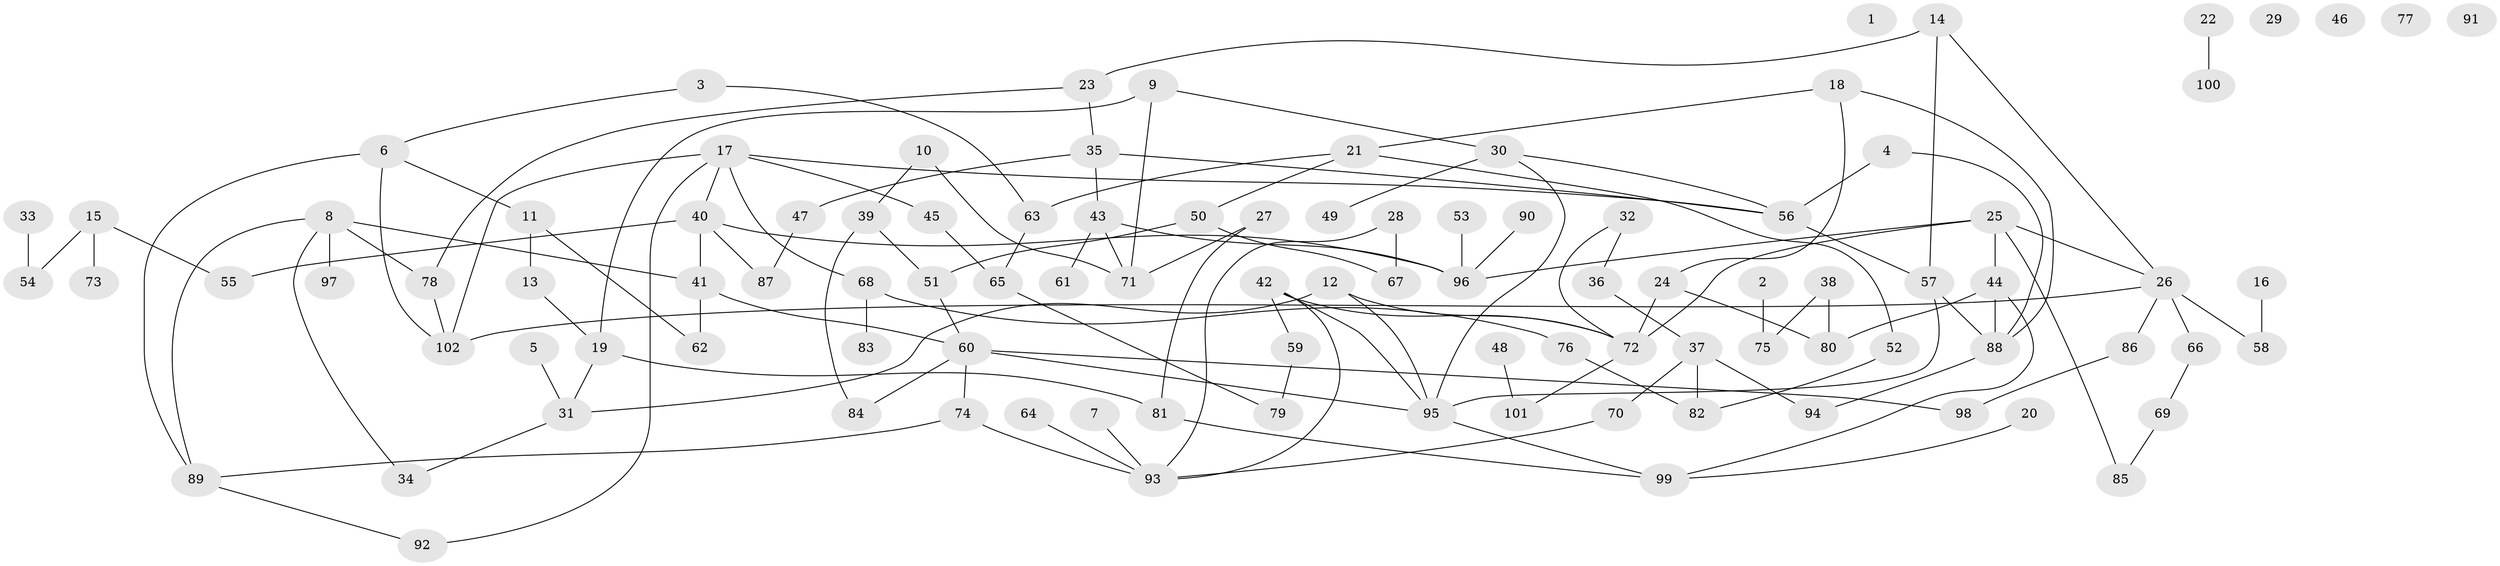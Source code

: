 // coarse degree distribution, {0: 0.08196721311475409, 1: 0.19672131147540983, 2: 0.3770491803278688, 4: 0.08196721311475409, 5: 0.09836065573770492, 3: 0.03278688524590164, 6: 0.04918032786885246, 8: 0.04918032786885246, 7: 0.03278688524590164}
// Generated by graph-tools (version 1.1) at 2025/42/03/04/25 21:42:19]
// undirected, 102 vertices, 135 edges
graph export_dot {
graph [start="1"]
  node [color=gray90,style=filled];
  1;
  2;
  3;
  4;
  5;
  6;
  7;
  8;
  9;
  10;
  11;
  12;
  13;
  14;
  15;
  16;
  17;
  18;
  19;
  20;
  21;
  22;
  23;
  24;
  25;
  26;
  27;
  28;
  29;
  30;
  31;
  32;
  33;
  34;
  35;
  36;
  37;
  38;
  39;
  40;
  41;
  42;
  43;
  44;
  45;
  46;
  47;
  48;
  49;
  50;
  51;
  52;
  53;
  54;
  55;
  56;
  57;
  58;
  59;
  60;
  61;
  62;
  63;
  64;
  65;
  66;
  67;
  68;
  69;
  70;
  71;
  72;
  73;
  74;
  75;
  76;
  77;
  78;
  79;
  80;
  81;
  82;
  83;
  84;
  85;
  86;
  87;
  88;
  89;
  90;
  91;
  92;
  93;
  94;
  95;
  96;
  97;
  98;
  99;
  100;
  101;
  102;
  2 -- 75;
  3 -- 6;
  3 -- 63;
  4 -- 56;
  4 -- 88;
  5 -- 31;
  6 -- 11;
  6 -- 89;
  6 -- 102;
  7 -- 93;
  8 -- 34;
  8 -- 41;
  8 -- 78;
  8 -- 89;
  8 -- 97;
  9 -- 19;
  9 -- 30;
  9 -- 71;
  10 -- 39;
  10 -- 71;
  11 -- 13;
  11 -- 62;
  12 -- 31;
  12 -- 72;
  12 -- 95;
  13 -- 19;
  14 -- 23;
  14 -- 26;
  14 -- 57;
  15 -- 54;
  15 -- 55;
  15 -- 73;
  16 -- 58;
  17 -- 40;
  17 -- 45;
  17 -- 56;
  17 -- 68;
  17 -- 92;
  17 -- 102;
  18 -- 21;
  18 -- 24;
  18 -- 88;
  19 -- 31;
  19 -- 81;
  20 -- 99;
  21 -- 50;
  21 -- 52;
  21 -- 63;
  22 -- 100;
  23 -- 35;
  23 -- 78;
  24 -- 72;
  24 -- 80;
  25 -- 26;
  25 -- 44;
  25 -- 72;
  25 -- 85;
  25 -- 96;
  26 -- 58;
  26 -- 66;
  26 -- 86;
  26 -- 102;
  27 -- 71;
  27 -- 81;
  28 -- 67;
  28 -- 93;
  30 -- 49;
  30 -- 56;
  30 -- 95;
  31 -- 34;
  32 -- 36;
  32 -- 72;
  33 -- 54;
  35 -- 43;
  35 -- 47;
  35 -- 56;
  36 -- 37;
  37 -- 70;
  37 -- 82;
  37 -- 94;
  38 -- 75;
  38 -- 80;
  39 -- 51;
  39 -- 84;
  40 -- 41;
  40 -- 55;
  40 -- 87;
  40 -- 96;
  41 -- 60;
  41 -- 62;
  42 -- 59;
  42 -- 72;
  42 -- 93;
  42 -- 95;
  43 -- 61;
  43 -- 71;
  43 -- 96;
  44 -- 80;
  44 -- 88;
  44 -- 99;
  45 -- 65;
  47 -- 87;
  48 -- 101;
  50 -- 51;
  50 -- 67;
  51 -- 60;
  52 -- 82;
  53 -- 96;
  56 -- 57;
  57 -- 88;
  57 -- 95;
  59 -- 79;
  60 -- 74;
  60 -- 84;
  60 -- 95;
  60 -- 98;
  63 -- 65;
  64 -- 93;
  65 -- 79;
  66 -- 69;
  68 -- 76;
  68 -- 83;
  69 -- 85;
  70 -- 93;
  72 -- 101;
  74 -- 89;
  74 -- 93;
  76 -- 82;
  78 -- 102;
  81 -- 99;
  86 -- 98;
  88 -- 94;
  89 -- 92;
  90 -- 96;
  95 -- 99;
}

